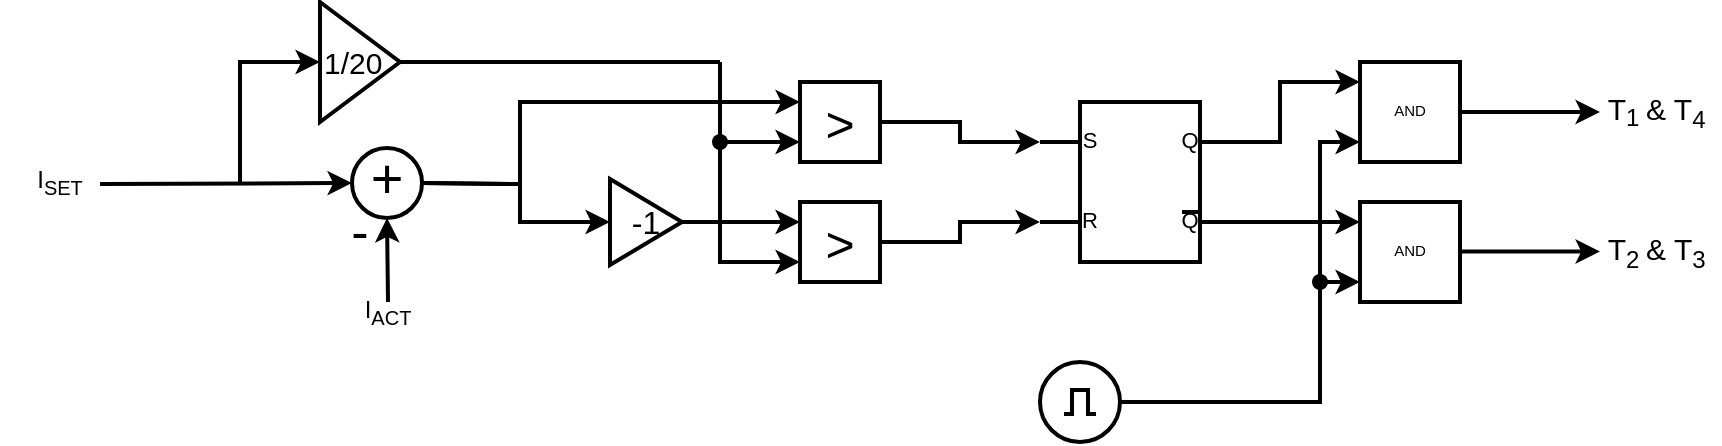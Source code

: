 <mxfile version="21.1.0" type="github">
  <diagram name="Page-1" id="16e2658f-23c8-b752-8be9-c03fbebb8bbe">
    <mxGraphModel dx="717" dy="370" grid="1" gridSize="10" guides="1" tooltips="1" connect="1" arrows="1" fold="1" page="1" pageScale="1" pageWidth="1100" pageHeight="850" background="none" math="0" shadow="0">
      <root>
        <mxCell id="0" />
        <mxCell id="1" parent="0" />
        <mxCell id="PRDcVe-QQQWy-9RgeYIL-1" value="" style="verticalLabelPosition=bottom;shadow=0;dashed=0;align=center;html=1;verticalAlign=top;shape=mxgraph.electrical.logic_gates.rs_latch;strokeWidth=2;" vertex="1" parent="1">
          <mxGeometry x="560" y="130" width="100" height="80" as="geometry" />
        </mxCell>
        <mxCell id="PRDcVe-QQQWy-9RgeYIL-2" value="&lt;font style=&quot;font-size: 15px;&quot;&gt;1/20&lt;/font&gt;" style="triangle;whiteSpace=wrap;html=1;align=left;labelPosition=center;verticalLabelPosition=middle;verticalAlign=middle;strokeWidth=2;" vertex="1" parent="1">
          <mxGeometry x="200" y="80" width="40" height="60" as="geometry" />
        </mxCell>
        <mxCell id="PRDcVe-QQQWy-9RgeYIL-3" value="&lt;font style=&quot;font-size: 25px;&quot;&gt;&amp;gt;&lt;/font&gt;" style="whiteSpace=wrap;html=1;aspect=fixed;strokeWidth=2;" vertex="1" parent="1">
          <mxGeometry x="440" y="120" width="40" height="40" as="geometry" />
        </mxCell>
        <mxCell id="PRDcVe-QQQWy-9RgeYIL-4" value="&lt;font style=&quot;font-size: 25px;&quot;&gt;&amp;gt;&lt;/font&gt;" style="whiteSpace=wrap;html=1;aspect=fixed;strokeWidth=2;" vertex="1" parent="1">
          <mxGeometry x="440" y="180" width="40" height="40" as="geometry" />
        </mxCell>
        <mxCell id="PRDcVe-QQQWy-9RgeYIL-5" value="&lt;font style=&quot;font-size: 16px;&quot;&gt;-1&lt;/font&gt;" style="triangle;whiteSpace=wrap;html=1;strokeWidth=2;" vertex="1" parent="1">
          <mxGeometry x="345" y="168.5" width="36" height="43" as="geometry" />
        </mxCell>
        <mxCell id="PRDcVe-QQQWy-9RgeYIL-6" value="&lt;font&gt;&lt;span style=&quot;font-size: 15px;&quot;&gt;T&lt;/span&gt;&lt;sub&gt;&lt;font style=&quot;font-size: 12px;&quot;&gt;1&amp;nbsp;&lt;/font&gt;&lt;/sub&gt;&lt;span style=&quot;font-size: 15px;&quot;&gt;&amp;amp; T&lt;sub style=&quot;font-size: 12px;&quot;&gt;4&lt;/sub&gt;&lt;/span&gt;&lt;/font&gt;&lt;font style=&quot;vertical-align: sub; font-size: 12px;&quot;&gt;&amp;nbsp;&lt;/font&gt;" style="text;html=1;strokeColor=none;fillColor=none;align=center;verticalAlign=middle;whiteSpace=wrap;rounded=0;strokeWidth=2;" vertex="1" parent="1">
          <mxGeometry x="840" y="120" width="60" height="30" as="geometry" />
        </mxCell>
        <mxCell id="PRDcVe-QQQWy-9RgeYIL-9" value="" style="endArrow=classic;html=1;rounded=0;exitX=1;exitY=0.75;exitDx=0;exitDy=0;exitPerimeter=0;strokeWidth=2;" edge="1" parent="1" source="PRDcVe-QQQWy-9RgeYIL-1">
          <mxGeometry width="50" height="50" relative="1" as="geometry">
            <mxPoint x="470" y="-40" as="sourcePoint" />
            <mxPoint x="720" y="190" as="targetPoint" />
          </mxGeometry>
        </mxCell>
        <mxCell id="PRDcVe-QQQWy-9RgeYIL-10" value="" style="endArrow=classic;html=1;rounded=0;entryX=0;entryY=0.75;entryDx=0;entryDy=0;entryPerimeter=0;exitX=1;exitY=0.5;exitDx=0;exitDy=0;strokeWidth=2;" edge="1" parent="1" source="PRDcVe-QQQWy-9RgeYIL-4" target="PRDcVe-QQQWy-9RgeYIL-1">
          <mxGeometry width="50" height="50" relative="1" as="geometry">
            <mxPoint x="470" y="-40" as="sourcePoint" />
            <mxPoint x="520" y="-90" as="targetPoint" />
            <Array as="points">
              <mxPoint x="520" y="200" />
              <mxPoint x="520" y="190" />
            </Array>
          </mxGeometry>
        </mxCell>
        <mxCell id="PRDcVe-QQQWy-9RgeYIL-11" value="" style="endArrow=classic;html=1;rounded=0;exitX=1;exitY=0.5;exitDx=0;exitDy=0;strokeWidth=2;" edge="1" parent="1" source="PRDcVe-QQQWy-9RgeYIL-3">
          <mxGeometry width="50" height="50" relative="1" as="geometry">
            <mxPoint x="470" y="-40" as="sourcePoint" />
            <mxPoint x="560" y="150" as="targetPoint" />
            <Array as="points">
              <mxPoint x="520" y="140" />
              <mxPoint x="520" y="150" />
            </Array>
          </mxGeometry>
        </mxCell>
        <mxCell id="PRDcVe-QQQWy-9RgeYIL-12" value="" style="endArrow=classic;html=1;rounded=0;entryX=0;entryY=0.25;entryDx=0;entryDy=0;exitX=1;exitY=0.5;exitDx=0;exitDy=0;strokeWidth=2;" edge="1" parent="1" source="PRDcVe-QQQWy-9RgeYIL-5" target="PRDcVe-QQQWy-9RgeYIL-4">
          <mxGeometry width="50" height="50" relative="1" as="geometry">
            <mxPoint x="470" y="-40" as="sourcePoint" />
            <mxPoint x="520" y="-90" as="targetPoint" />
          </mxGeometry>
        </mxCell>
        <mxCell id="PRDcVe-QQQWy-9RgeYIL-13" value="&lt;p style=&quot;line-height: 140%;&quot;&gt;&lt;font style=&quot;font-size: 28px;&quot;&gt;+&lt;/font&gt;&lt;/p&gt;" style="ellipse;whiteSpace=wrap;html=1;aspect=fixed;align=center;strokeWidth=2;" vertex="1" parent="1">
          <mxGeometry x="216" y="153" width="35" height="35" as="geometry" />
        </mxCell>
        <mxCell id="PRDcVe-QQQWy-9RgeYIL-14" value="" style="endArrow=classic;html=1;rounded=0;entryX=0;entryY=0.5;entryDx=0;entryDy=0;strokeWidth=2;" edge="1" parent="1">
          <mxGeometry width="50" height="50" relative="1" as="geometry">
            <mxPoint x="160" y="170" as="sourcePoint" />
            <mxPoint x="200" y="110" as="targetPoint" />
            <Array as="points">
              <mxPoint x="160" y="110" />
            </Array>
          </mxGeometry>
        </mxCell>
        <mxCell id="PRDcVe-QQQWy-9RgeYIL-15" value="" style="endArrow=classic;html=1;rounded=0;exitDx=0;exitDy=0;entryX=0;entryY=0.75;entryDx=0;entryDy=0;startArrow=none;strokeWidth=2;" edge="1" parent="1" source="PRDcVe-QQQWy-9RgeYIL-17" target="PRDcVe-QQQWy-9RgeYIL-3">
          <mxGeometry width="50" height="50" relative="1" as="geometry">
            <mxPoint x="470" y="30" as="sourcePoint" />
            <mxPoint x="520" y="-20" as="targetPoint" />
            <Array as="points">
              <mxPoint x="400" y="110" />
              <mxPoint x="400" y="150" />
            </Array>
          </mxGeometry>
        </mxCell>
        <mxCell id="PRDcVe-QQQWy-9RgeYIL-16" value="" style="endArrow=none;html=1;rounded=0;exitX=1;exitY=0.5;exitDx=0;exitDy=0;strokeWidth=2;" edge="1" parent="1">
          <mxGeometry width="50" height="50" relative="1" as="geometry">
            <mxPoint x="240" y="110" as="sourcePoint" />
            <mxPoint x="400" y="110" as="targetPoint" />
            <Array as="points" />
          </mxGeometry>
        </mxCell>
        <mxCell id="PRDcVe-QQQWy-9RgeYIL-17" value="" style="shape=waypoint;sketch=0;fillStyle=solid;size=6;pointerEvents=1;points=[];fillColor=none;resizable=0;rotatable=0;perimeter=centerPerimeter;snapToPoint=1;strokeWidth=2;" vertex="1" parent="1">
          <mxGeometry x="390" y="140" width="20" height="20" as="geometry" />
        </mxCell>
        <mxCell id="PRDcVe-QQQWy-9RgeYIL-18" value="" style="endArrow=classic;html=1;rounded=0;entryX=0;entryY=0.75;entryDx=0;entryDy=0;exitX=0.35;exitY=0.8;exitDx=0;exitDy=0;exitPerimeter=0;strokeWidth=2;" edge="1" parent="1" source="PRDcVe-QQQWy-9RgeYIL-17" target="PRDcVe-QQQWy-9RgeYIL-4">
          <mxGeometry width="50" height="50" relative="1" as="geometry">
            <mxPoint x="470" y="30" as="sourcePoint" />
            <mxPoint x="520" y="-20" as="targetPoint" />
            <Array as="points">
              <mxPoint x="400" y="210" />
            </Array>
          </mxGeometry>
        </mxCell>
        <mxCell id="PRDcVe-QQQWy-9RgeYIL-19" value="" style="endArrow=classic;html=1;rounded=0;entryX=0;entryY=0.25;entryDx=0;entryDy=0;exitX=1;exitY=0.5;exitDx=0;exitDy=0;strokeWidth=2;" edge="1" parent="1" source="PRDcVe-QQQWy-9RgeYIL-13" target="PRDcVe-QQQWy-9RgeYIL-3">
          <mxGeometry width="50" height="50" relative="1" as="geometry">
            <mxPoint x="470" y="30" as="sourcePoint" />
            <mxPoint x="520" y="-20" as="targetPoint" />
            <Array as="points">
              <mxPoint x="300" y="171" />
              <mxPoint x="300" y="130" />
            </Array>
          </mxGeometry>
        </mxCell>
        <mxCell id="PRDcVe-QQQWy-9RgeYIL-20" value="" style="endArrow=classic;html=1;rounded=0;entryX=0;entryY=0.5;entryDx=0;entryDy=0;exitX=1;exitY=0.5;exitDx=0;exitDy=0;strokeWidth=2;" edge="1" parent="1" source="PRDcVe-QQQWy-9RgeYIL-13" target="PRDcVe-QQQWy-9RgeYIL-5">
          <mxGeometry width="50" height="50" relative="1" as="geometry">
            <mxPoint x="470" y="30" as="sourcePoint" />
            <mxPoint x="520" y="-20" as="targetPoint" />
            <Array as="points">
              <mxPoint x="300" y="171" />
              <mxPoint x="300" y="190" />
            </Array>
          </mxGeometry>
        </mxCell>
        <mxCell id="PRDcVe-QQQWy-9RgeYIL-21" value="&lt;font style=&quot;font-size: 26px;&quot;&gt;-&lt;/font&gt;" style="text;html=1;strokeColor=none;fillColor=none;align=center;verticalAlign=middle;whiteSpace=wrap;rounded=0;strokeWidth=2;" vertex="1" parent="1">
          <mxGeometry x="190" y="180" width="60" height="30" as="geometry" />
        </mxCell>
        <mxCell id="PRDcVe-QQQWy-9RgeYIL-22" value="" style="verticalLabelPosition=bottom;shadow=0;dashed=0;align=center;html=1;verticalAlign=top;shape=mxgraph.electrical.iec_logic_gates.and;strokeWidth=2;fontSize=12;" vertex="1" parent="1">
          <mxGeometry x="720" y="110" width="50" height="50" as="geometry" />
        </mxCell>
        <mxCell id="PRDcVe-QQQWy-9RgeYIL-24" value="" style="endArrow=classic;html=1;rounded=0;entryX=0;entryY=0.5;entryDx=0;entryDy=0;strokeWidth=2;" edge="1" parent="1" target="PRDcVe-QQQWy-9RgeYIL-13">
          <mxGeometry width="50" height="50" relative="1" as="geometry">
            <mxPoint x="90" y="171" as="sourcePoint" />
            <mxPoint x="570" y="260" as="targetPoint" />
          </mxGeometry>
        </mxCell>
        <mxCell id="PRDcVe-QQQWy-9RgeYIL-25" value="" style="endArrow=classic;html=1;rounded=0;entryX=0.5;entryY=1;entryDx=0;entryDy=0;strokeWidth=2;" edge="1" parent="1" target="PRDcVe-QQQWy-9RgeYIL-13">
          <mxGeometry width="50" height="50" relative="1" as="geometry">
            <mxPoint x="234" y="230" as="sourcePoint" />
            <mxPoint x="310" y="220" as="targetPoint" />
          </mxGeometry>
        </mxCell>
        <mxCell id="PRDcVe-QQQWy-9RgeYIL-26" value="" style="verticalLabelPosition=bottom;shadow=0;dashed=0;align=center;html=1;verticalAlign=top;shape=mxgraph.electrical.iec_logic_gates.and;strokeWidth=2;fontSize=12;" vertex="1" parent="1">
          <mxGeometry x="720" y="180" width="50" height="50" as="geometry" />
        </mxCell>
        <mxCell id="PRDcVe-QQQWy-9RgeYIL-28" value="&lt;font&gt;&lt;span style=&quot;font-size: 15px;&quot;&gt;T&lt;sub style=&quot;font-size: 12px;&quot;&gt;2&lt;/sub&gt;&lt;/span&gt;&lt;sub&gt;&lt;font style=&quot;font-size: 12px;&quot;&gt;&amp;nbsp;&lt;/font&gt;&lt;/sub&gt;&lt;span style=&quot;font-size: 15px;&quot;&gt;&amp;amp; T&lt;sub style=&quot;font-size: 12px;&quot;&gt;3&lt;/sub&gt;&lt;/span&gt;&lt;/font&gt;&lt;font style=&quot;vertical-align: sub; font-size: 12px;&quot;&gt;&amp;nbsp;&lt;/font&gt;" style="text;html=1;strokeColor=none;fillColor=none;align=center;verticalAlign=middle;whiteSpace=wrap;rounded=0;strokeWidth=2;" vertex="1" parent="1">
          <mxGeometry x="840" y="190" width="60" height="30" as="geometry" />
        </mxCell>
        <mxCell id="PRDcVe-QQQWy-9RgeYIL-29" value="" style="endArrow=classic;html=1;rounded=0;entryX=0;entryY=0.5;entryDx=0;entryDy=0;exitX=1;exitY=0.5;exitDx=0;exitDy=0;exitPerimeter=0;strokeWidth=2;" edge="1" parent="1" source="PRDcVe-QQQWy-9RgeYIL-22" target="PRDcVe-QQQWy-9RgeYIL-6">
          <mxGeometry width="50" height="50" relative="1" as="geometry">
            <mxPoint x="520" y="310" as="sourcePoint" />
            <mxPoint x="570" y="260" as="targetPoint" />
          </mxGeometry>
        </mxCell>
        <mxCell id="PRDcVe-QQQWy-9RgeYIL-31" value="" style="endArrow=classic;html=1;rounded=0;exitX=1;exitY=0.25;exitDx=0;exitDy=0;exitPerimeter=0;strokeWidth=2;" edge="1" parent="1" source="PRDcVe-QQQWy-9RgeYIL-1">
          <mxGeometry width="50" height="50" relative="1" as="geometry">
            <mxPoint x="534" y="170" as="sourcePoint" />
            <mxPoint x="720" y="120" as="targetPoint" />
            <Array as="points">
              <mxPoint x="680" y="150" />
              <mxPoint x="680" y="120" />
            </Array>
          </mxGeometry>
        </mxCell>
        <mxCell id="PRDcVe-QQQWy-9RgeYIL-32" value="" style="endArrow=classic;html=1;rounded=0;strokeWidth=2;" edge="1" parent="1">
          <mxGeometry width="50" height="50" relative="1" as="geometry">
            <mxPoint x="600" y="280" as="sourcePoint" />
            <mxPoint x="720" y="150" as="targetPoint" />
            <Array as="points">
              <mxPoint x="700" y="280" />
              <mxPoint x="700" y="150" />
            </Array>
          </mxGeometry>
        </mxCell>
        <mxCell id="PRDcVe-QQQWy-9RgeYIL-33" value="" style="endArrow=classic;html=1;rounded=0;strokeWidth=2;" edge="1" parent="1">
          <mxGeometry width="50" height="50" relative="1" as="geometry">
            <mxPoint x="700" y="220" as="sourcePoint" />
            <mxPoint x="720" y="220" as="targetPoint" />
          </mxGeometry>
        </mxCell>
        <mxCell id="PRDcVe-QQQWy-9RgeYIL-34" value="" style="shape=waypoint;sketch=0;fillStyle=solid;size=6;pointerEvents=1;points=[];fillColor=none;resizable=0;rotatable=0;perimeter=centerPerimeter;snapToPoint=1;strokeWidth=2;" vertex="1" parent="1">
          <mxGeometry x="690" y="210" width="20" height="20" as="geometry" />
        </mxCell>
        <mxCell id="PRDcVe-QQQWy-9RgeYIL-35" value="" style="endArrow=classic;html=1;rounded=0;entryX=0;entryY=0.5;entryDx=0;entryDy=0;exitX=1;exitY=0.5;exitDx=0;exitDy=0;exitPerimeter=0;strokeWidth=2;" edge="1" parent="1">
          <mxGeometry width="50" height="50" relative="1" as="geometry">
            <mxPoint x="770" y="204.75" as="sourcePoint" />
            <mxPoint x="840" y="204.75" as="targetPoint" />
            <Array as="points">
              <mxPoint x="790" y="204.75" />
            </Array>
          </mxGeometry>
        </mxCell>
        <mxCell id="PRDcVe-QQQWy-9RgeYIL-36" value="" style="pointerEvents=1;verticalLabelPosition=bottom;shadow=0;dashed=0;align=center;html=1;verticalAlign=top;shape=mxgraph.electrical.signal_sources.source;aspect=fixed;points=[[0.5,0,0],[1,0.5,0],[0.5,1,0],[0,0.5,0]];elSignalType=pulse;strokeWidth=2;" vertex="1" parent="1">
          <mxGeometry x="560" y="260" width="40" height="40" as="geometry" />
        </mxCell>
        <mxCell id="PRDcVe-QQQWy-9RgeYIL-37" value="I&lt;sub&gt;SET&lt;/sub&gt;" style="text;html=1;strokeColor=none;fillColor=none;align=center;verticalAlign=middle;whiteSpace=wrap;rounded=0;" vertex="1" parent="1">
          <mxGeometry x="40" y="155" width="60" height="30" as="geometry" />
        </mxCell>
        <mxCell id="PRDcVe-QQQWy-9RgeYIL-38" value="I&lt;sub&gt;ACT&lt;/sub&gt;" style="text;html=1;strokeColor=none;fillColor=none;align=center;verticalAlign=middle;whiteSpace=wrap;rounded=0;" vertex="1" parent="1">
          <mxGeometry x="203.5" y="220" width="60" height="30" as="geometry" />
        </mxCell>
      </root>
    </mxGraphModel>
  </diagram>
</mxfile>
